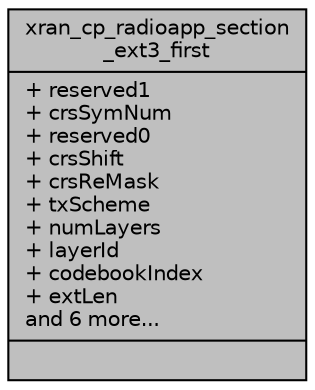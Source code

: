 digraph "xran_cp_radioapp_section_ext3_first"
{
 // LATEX_PDF_SIZE
  edge [fontname="Helvetica",fontsize="10",labelfontname="Helvetica",labelfontsize="10"];
  node [fontname="Helvetica",fontsize="10",shape=record];
  Node1 [label="{xran_cp_radioapp_section\l_ext3_first\n|+ reserved1\l+ crsSymNum\l+ reserved0\l+ crsShift\l+ crsReMask\l+ txScheme\l+ numLayers\l+ layerId\l+ codebookIndex\l+ extLen\land 6 more...\l|}",height=0.2,width=0.4,color="black", fillcolor="grey75", style="filled", fontcolor="black",tooltip=" "];
}
